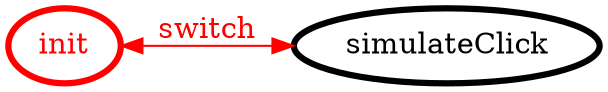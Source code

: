 /*
*
* A GraphViz DOT FSM description 
* Please use a GraphViz visualizer (like http://www.webgraphviz.com)
*  
*/

digraph finite_state_machine {
	rankdir=LR
	size="8,5"
	
	init [ color = red ][ fontcolor = red ][ penwidth = 3 ]
	simulateClick [ color = black ][ fontcolor = black ][ penwidth = 3 ]
	
	init -> simulateClick [ label = "switch" ][ color = red ][ fontcolor = red ][ dir = both ]
}
